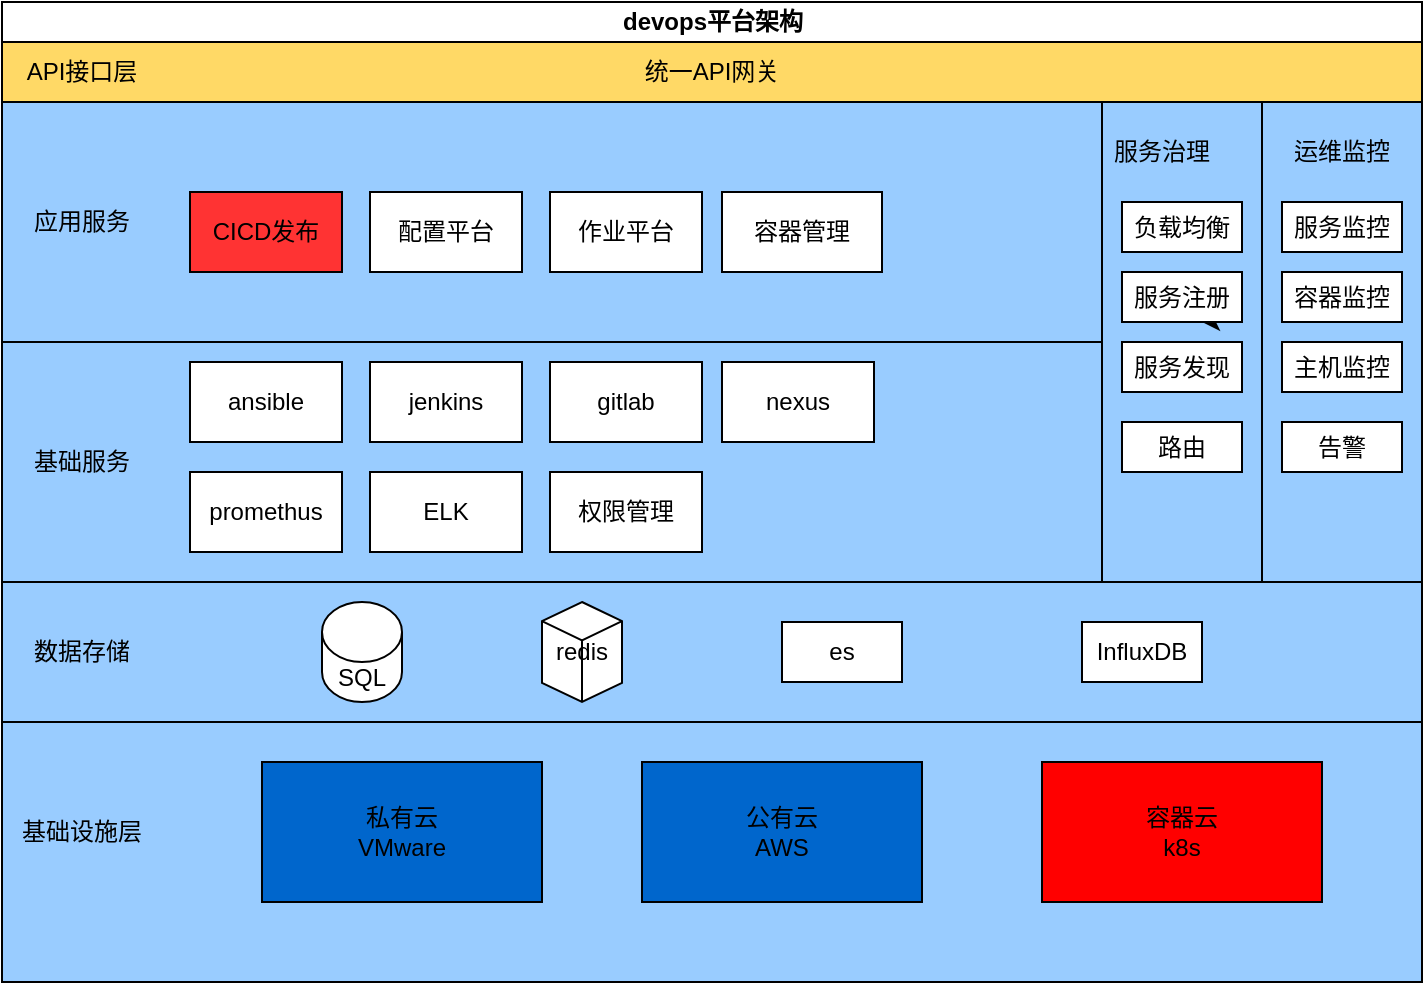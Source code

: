 <mxfile version="20.0.4" type="github">
  <diagram id="prtHgNgQTEPvFCAcTncT" name="Page-1">
    <mxGraphModel dx="1662" dy="698" grid="1" gridSize="10" guides="1" tooltips="1" connect="1" arrows="1" fold="1" page="1" pageScale="1" pageWidth="827" pageHeight="1169" math="0" shadow="0">
      <root>
        <mxCell id="0" />
        <mxCell id="1" parent="0" />
        <mxCell id="dNxyNK7c78bLwvsdeMH5-11" value="devops平台架构" style="swimlane;html=1;startSize=20;horizontal=1;containerType=tree;glass=0;" parent="1" vertex="1">
          <mxGeometry x="40" y="30" width="710" height="410" as="geometry" />
        </mxCell>
        <mxCell id="jXSdqxecf6vABUP_ffjh-1" value="" style="rounded=0;whiteSpace=wrap;html=1;fillColor=#99CCFF;" vertex="1" parent="dNxyNK7c78bLwvsdeMH5-11">
          <mxGeometry y="170" width="550" height="120" as="geometry" />
        </mxCell>
        <mxCell id="jXSdqxecf6vABUP_ffjh-7" value="基础服务" style="text;html=1;strokeColor=none;fillColor=none;align=center;verticalAlign=middle;whiteSpace=wrap;rounded=0;" vertex="1" parent="dNxyNK7c78bLwvsdeMH5-11">
          <mxGeometry x="10" y="215" width="60" height="30" as="geometry" />
        </mxCell>
        <mxCell id="jXSdqxecf6vABUP_ffjh-8" value="作业平台" style="rounded=0;whiteSpace=wrap;html=1;" vertex="1" parent="dNxyNK7c78bLwvsdeMH5-11">
          <mxGeometry x="298" y="80" width="76" height="40" as="geometry" />
        </mxCell>
        <mxCell id="jXSdqxecf6vABUP_ffjh-9" value="" style="rounded=0;whiteSpace=wrap;html=1;fillColor=#99CCFF;" vertex="1" parent="dNxyNK7c78bLwvsdeMH5-11">
          <mxGeometry y="290" width="710" height="70" as="geometry" />
        </mxCell>
        <mxCell id="jXSdqxecf6vABUP_ffjh-10" value="数据存储" style="text;html=1;strokeColor=none;fillColor=none;align=center;verticalAlign=middle;whiteSpace=wrap;rounded=0;" vertex="1" parent="dNxyNK7c78bLwvsdeMH5-11">
          <mxGeometry x="10" y="310" width="60" height="30" as="geometry" />
        </mxCell>
        <mxCell id="jXSdqxecf6vABUP_ffjh-11" value="SQL" style="shape=cylinder3;whiteSpace=wrap;html=1;boundedLbl=1;backgroundOutline=1;size=15;" vertex="1" parent="dNxyNK7c78bLwvsdeMH5-11">
          <mxGeometry x="160" y="300" width="40" height="50" as="geometry" />
        </mxCell>
        <mxCell id="jXSdqxecf6vABUP_ffjh-12" value="redis" style="whiteSpace=wrap;html=1;shape=mxgraph.basic.isocube;isoAngle=15;" vertex="1" parent="dNxyNK7c78bLwvsdeMH5-11">
          <mxGeometry x="270" y="300" width="40" height="50" as="geometry" />
        </mxCell>
        <mxCell id="jXSdqxecf6vABUP_ffjh-18" value="es" style="rounded=0;whiteSpace=wrap;html=1;" vertex="1" parent="dNxyNK7c78bLwvsdeMH5-11">
          <mxGeometry x="390" y="310" width="60" height="30" as="geometry" />
        </mxCell>
        <mxCell id="jXSdqxecf6vABUP_ffjh-19" value="InfluxDB" style="rounded=0;whiteSpace=wrap;html=1;" vertex="1" parent="dNxyNK7c78bLwvsdeMH5-11">
          <mxGeometry x="540" y="310" width="60" height="30" as="geometry" />
        </mxCell>
        <mxCell id="jXSdqxecf6vABUP_ffjh-23" value="ELK" style="rounded=0;whiteSpace=wrap;html=1;" vertex="1" parent="dNxyNK7c78bLwvsdeMH5-11">
          <mxGeometry x="184" y="235" width="76" height="40" as="geometry" />
        </mxCell>
        <mxCell id="jXSdqxecf6vABUP_ffjh-38" value="promethus" style="rounded=0;whiteSpace=wrap;html=1;" vertex="1" parent="dNxyNK7c78bLwvsdeMH5-11">
          <mxGeometry x="94" y="235" width="76" height="40" as="geometry" />
        </mxCell>
        <mxCell id="jXSdqxecf6vABUP_ffjh-39" value="权限管理" style="rounded=0;whiteSpace=wrap;html=1;" vertex="1" parent="dNxyNK7c78bLwvsdeMH5-11">
          <mxGeometry x="274" y="235" width="76" height="40" as="geometry" />
        </mxCell>
        <mxCell id="jXSdqxecf6vABUP_ffjh-42" value="" style="rounded=0;whiteSpace=wrap;html=1;fillColor=#99CCFF;" vertex="1" parent="dNxyNK7c78bLwvsdeMH5-11">
          <mxGeometry y="50" width="550" height="120" as="geometry" />
        </mxCell>
        <mxCell id="jXSdqxecf6vABUP_ffjh-45" value="应用服务" style="text;html=1;strokeColor=none;fillColor=none;align=center;verticalAlign=middle;whiteSpace=wrap;rounded=0;" vertex="1" parent="dNxyNK7c78bLwvsdeMH5-11">
          <mxGeometry x="10" y="95" width="60" height="30" as="geometry" />
        </mxCell>
        <mxCell id="jXSdqxecf6vABUP_ffjh-46" value="" style="rounded=0;whiteSpace=wrap;html=1;fillColor=#99CCFF;" vertex="1" parent="dNxyNK7c78bLwvsdeMH5-11">
          <mxGeometry x="550" y="50" width="80" height="240" as="geometry" />
        </mxCell>
        <mxCell id="jXSdqxecf6vABUP_ffjh-47" value="作业平台" style="rounded=0;whiteSpace=wrap;html=1;" vertex="1" parent="dNxyNK7c78bLwvsdeMH5-11">
          <mxGeometry x="274" y="95" width="76" height="40" as="geometry" />
        </mxCell>
        <mxCell id="jXSdqxecf6vABUP_ffjh-48" value="ansible" style="rounded=0;whiteSpace=wrap;html=1;" vertex="1" parent="dNxyNK7c78bLwvsdeMH5-11">
          <mxGeometry x="94" y="180" width="76" height="40" as="geometry" />
        </mxCell>
        <mxCell id="jXSdqxecf6vABUP_ffjh-49" value="jenkins" style="rounded=0;whiteSpace=wrap;html=1;" vertex="1" parent="dNxyNK7c78bLwvsdeMH5-11">
          <mxGeometry x="184" y="180" width="76" height="40" as="geometry" />
        </mxCell>
        <mxCell id="jXSdqxecf6vABUP_ffjh-50" value="配置平台" style="rounded=0;whiteSpace=wrap;html=1;" vertex="1" parent="dNxyNK7c78bLwvsdeMH5-11">
          <mxGeometry x="184" y="95" width="76" height="40" as="geometry" />
        </mxCell>
        <mxCell id="jXSdqxecf6vABUP_ffjh-52" value="CICD发布" style="rounded=0;whiteSpace=wrap;html=1;fillColor=#FF3333;" vertex="1" parent="dNxyNK7c78bLwvsdeMH5-11">
          <mxGeometry x="94" y="95" width="76" height="40" as="geometry" />
        </mxCell>
        <mxCell id="jXSdqxecf6vABUP_ffjh-54" value="gitlab" style="rounded=0;whiteSpace=wrap;html=1;" vertex="1" parent="dNxyNK7c78bLwvsdeMH5-11">
          <mxGeometry x="274" y="180" width="76" height="40" as="geometry" />
        </mxCell>
        <mxCell id="jXSdqxecf6vABUP_ffjh-55" value="nexus" style="rounded=0;whiteSpace=wrap;html=1;" vertex="1" parent="dNxyNK7c78bLwvsdeMH5-11">
          <mxGeometry x="360" y="180" width="76" height="40" as="geometry" />
        </mxCell>
        <mxCell id="jXSdqxecf6vABUP_ffjh-56" value="容器管理" style="rounded=0;whiteSpace=wrap;html=1;" vertex="1" parent="dNxyNK7c78bLwvsdeMH5-11">
          <mxGeometry x="360" y="95" width="80" height="40" as="geometry" />
        </mxCell>
        <mxCell id="jXSdqxecf6vABUP_ffjh-57" value="服务治理" style="text;html=1;strokeColor=none;fillColor=none;align=center;verticalAlign=middle;whiteSpace=wrap;rounded=0;" vertex="1" parent="dNxyNK7c78bLwvsdeMH5-11">
          <mxGeometry x="550" y="60" width="60" height="30" as="geometry" />
        </mxCell>
        <mxCell id="jXSdqxecf6vABUP_ffjh-58" value="负载均衡" style="rounded=0;whiteSpace=wrap;html=1;" vertex="1" parent="dNxyNK7c78bLwvsdeMH5-11">
          <mxGeometry x="560" y="100" width="60" height="25" as="geometry" />
        </mxCell>
        <mxCell id="jXSdqxecf6vABUP_ffjh-61" style="edgeStyle=orthogonalEdgeStyle;rounded=0;orthogonalLoop=1;jettySize=auto;html=1;exitX=0.75;exitY=1;exitDx=0;exitDy=0;entryX=0.667;entryY=-0.4;entryDx=0;entryDy=0;entryPerimeter=0;" edge="1" parent="dNxyNK7c78bLwvsdeMH5-11" source="jXSdqxecf6vABUP_ffjh-59" target="jXSdqxecf6vABUP_ffjh-60">
          <mxGeometry relative="1" as="geometry" />
        </mxCell>
        <mxCell id="jXSdqxecf6vABUP_ffjh-59" value="服务注册" style="rounded=0;whiteSpace=wrap;html=1;" vertex="1" parent="dNxyNK7c78bLwvsdeMH5-11">
          <mxGeometry x="560" y="135" width="60" height="25" as="geometry" />
        </mxCell>
        <mxCell id="jXSdqxecf6vABUP_ffjh-60" value="服务发现" style="rounded=0;whiteSpace=wrap;html=1;" vertex="1" parent="dNxyNK7c78bLwvsdeMH5-11">
          <mxGeometry x="560" y="170" width="60" height="25" as="geometry" />
        </mxCell>
        <mxCell id="jXSdqxecf6vABUP_ffjh-62" value="路由" style="rounded=0;whiteSpace=wrap;html=1;" vertex="1" parent="dNxyNK7c78bLwvsdeMH5-11">
          <mxGeometry x="560" y="210" width="60" height="25" as="geometry" />
        </mxCell>
        <mxCell id="jXSdqxecf6vABUP_ffjh-63" value="" style="rounded=0;whiteSpace=wrap;html=1;fillColor=#99CCFF;" vertex="1" parent="dNxyNK7c78bLwvsdeMH5-11">
          <mxGeometry x="630" y="50" width="80" height="240" as="geometry" />
        </mxCell>
        <mxCell id="jXSdqxecf6vABUP_ffjh-64" value="运维监控" style="text;html=1;strokeColor=none;fillColor=none;align=center;verticalAlign=middle;whiteSpace=wrap;rounded=0;" vertex="1" parent="dNxyNK7c78bLwvsdeMH5-11">
          <mxGeometry x="640" y="60" width="60" height="30" as="geometry" />
        </mxCell>
        <mxCell id="jXSdqxecf6vABUP_ffjh-65" value="服务监控" style="rounded=0;whiteSpace=wrap;html=1;" vertex="1" parent="dNxyNK7c78bLwvsdeMH5-11">
          <mxGeometry x="640" y="100" width="60" height="25" as="geometry" />
        </mxCell>
        <mxCell id="jXSdqxecf6vABUP_ffjh-66" value="容器监控" style="rounded=0;whiteSpace=wrap;html=1;" vertex="1" parent="dNxyNK7c78bLwvsdeMH5-11">
          <mxGeometry x="640" y="135" width="60" height="25" as="geometry" />
        </mxCell>
        <mxCell id="jXSdqxecf6vABUP_ffjh-67" value="主机监控" style="rounded=0;whiteSpace=wrap;html=1;" vertex="1" parent="dNxyNK7c78bLwvsdeMH5-11">
          <mxGeometry x="640" y="170" width="60" height="25" as="geometry" />
        </mxCell>
        <mxCell id="jXSdqxecf6vABUP_ffjh-68" value="告警" style="rounded=0;whiteSpace=wrap;html=1;" vertex="1" parent="dNxyNK7c78bLwvsdeMH5-11">
          <mxGeometry x="640" y="210" width="60" height="25" as="geometry" />
        </mxCell>
        <mxCell id="jXSdqxecf6vABUP_ffjh-69" value="统一API网关" style="rounded=0;whiteSpace=wrap;html=1;fillColor=#FFD966;" vertex="1" parent="dNxyNK7c78bLwvsdeMH5-11">
          <mxGeometry y="20" width="710" height="30" as="geometry" />
        </mxCell>
        <mxCell id="jXSdqxecf6vABUP_ffjh-70" value="API接口层" style="text;html=1;strokeColor=none;fillColor=none;align=center;verticalAlign=middle;whiteSpace=wrap;rounded=0;" vertex="1" parent="dNxyNK7c78bLwvsdeMH5-11">
          <mxGeometry x="10" y="20" width="60" height="30" as="geometry" />
        </mxCell>
        <mxCell id="jXSdqxecf6vABUP_ffjh-2" value="" style="rounded=0;whiteSpace=wrap;html=1;fillColor=#99CCFF;" vertex="1" parent="1">
          <mxGeometry x="40" y="390" width="710" height="130" as="geometry" />
        </mxCell>
        <mxCell id="jXSdqxecf6vABUP_ffjh-3" value="私有云&lt;br&gt;VMware" style="rounded=0;whiteSpace=wrap;html=1;fillColor=#0066CC;" vertex="1" parent="1">
          <mxGeometry x="170" y="410" width="140" height="70" as="geometry" />
        </mxCell>
        <mxCell id="jXSdqxecf6vABUP_ffjh-4" value="公有云&lt;br&gt;AWS" style="rounded=0;whiteSpace=wrap;html=1;fillColor=#0066CC;" vertex="1" parent="1">
          <mxGeometry x="360" y="410" width="140" height="70" as="geometry" />
        </mxCell>
        <mxCell id="jXSdqxecf6vABUP_ffjh-5" value="容器云&lt;br&gt;k8s" style="rounded=0;whiteSpace=wrap;html=1;fillColor=#FF0000;" vertex="1" parent="1">
          <mxGeometry x="560" y="410" width="140" height="70" as="geometry" />
        </mxCell>
        <mxCell id="jXSdqxecf6vABUP_ffjh-6" value="基础设施层" style="text;html=1;strokeColor=none;fillColor=none;align=center;verticalAlign=middle;whiteSpace=wrap;rounded=0;" vertex="1" parent="1">
          <mxGeometry x="40" y="430" width="80" height="30" as="geometry" />
        </mxCell>
      </root>
    </mxGraphModel>
  </diagram>
</mxfile>
